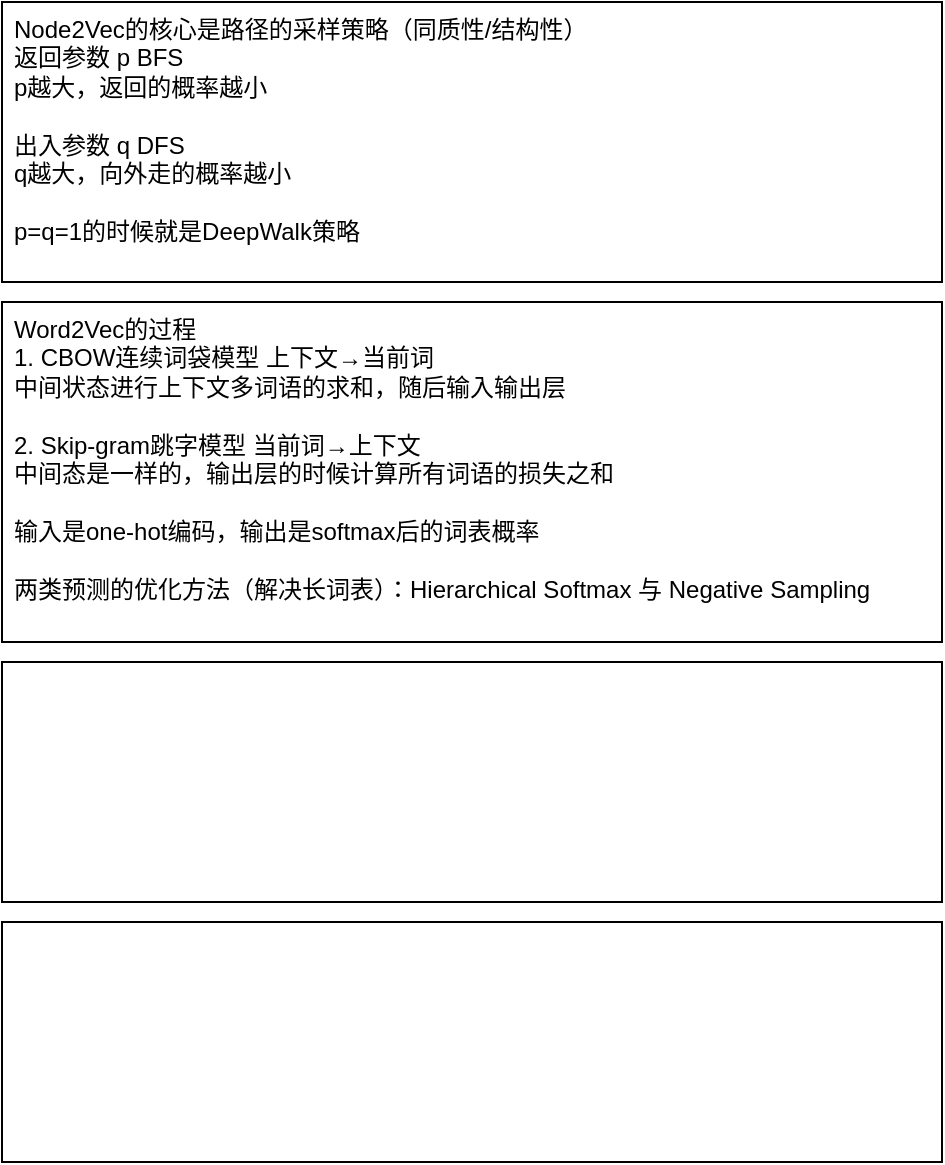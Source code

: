 <mxfile version="24.7.6">
  <diagram name="第 1 页" id="zDOgWTLFwLM5gEDVrxWN">
    <mxGraphModel dx="792" dy="433" grid="1" gridSize="10" guides="1" tooltips="1" connect="1" arrows="1" fold="1" page="0" pageScale="1" pageWidth="827" pageHeight="1169" math="0" shadow="0">
      <root>
        <mxCell id="0" />
        <mxCell id="1" parent="0" />
        <mxCell id="E42auruJM5JTtXHaCHzA-1" value="&lt;div&gt;Node2Vec的核心是路径的采样策略（同质性/结构性）&lt;/div&gt;返回参数 p BFS&lt;div&gt;p越大，返回的概率越小&lt;br&gt;&lt;div&gt;&lt;br&gt;&lt;/div&gt;&lt;div&gt;出入参数 q DFS&lt;/div&gt;&lt;/div&gt;&lt;div&gt;q越大，向外走的概率越小&lt;/div&gt;&lt;div&gt;&lt;br&gt;&lt;/div&gt;&lt;div&gt;p=q=1的时候就是DeepWalk策略&lt;/div&gt;" style="rounded=0;whiteSpace=wrap;html=1;align=left;verticalAlign=top;spacingLeft=4;" parent="1" vertex="1">
          <mxGeometry x="70" y="280" width="470" height="140" as="geometry" />
        </mxCell>
        <mxCell id="E42auruJM5JTtXHaCHzA-3" value="Word2Vec的过程&lt;div&gt;1. CBOW连续词袋模型 上下文→当前词&lt;/div&gt;&lt;div&gt;中间状态进行上下文多词语的求和，随后输入输出层&lt;/div&gt;&lt;div&gt;&lt;br&gt;&lt;/div&gt;&lt;div&gt;2. Skip-gram跳字模型 当前词→上下文&lt;/div&gt;&lt;div&gt;中间态是一样的，输出层的时候计算所有词语的损失之和&lt;/div&gt;&lt;div&gt;&lt;br&gt;&lt;/div&gt;&lt;div&gt;输入是one-hot编码，输出是softmax后的词表概率&lt;/div&gt;&lt;div&gt;&lt;br&gt;&lt;/div&gt;&lt;div&gt;两类预测的优化方法（解决长词表）：Hierarchical Softmax 与 Negative Sampling&lt;/div&gt;" style="rounded=0;whiteSpace=wrap;html=1;align=left;verticalAlign=top;spacingLeft=4;" parent="1" vertex="1">
          <mxGeometry x="70" y="430" width="470" height="170" as="geometry" />
        </mxCell>
        <mxCell id="E42auruJM5JTtXHaCHzA-4" value="" style="rounded=0;whiteSpace=wrap;html=1;align=left;verticalAlign=top;spacingLeft=4;" parent="1" vertex="1">
          <mxGeometry x="70" y="610" width="470" height="120" as="geometry" />
        </mxCell>
        <mxCell id="E42auruJM5JTtXHaCHzA-5" value="" style="rounded=0;whiteSpace=wrap;html=1;align=left;verticalAlign=top;spacingLeft=4;" parent="1" vertex="1">
          <mxGeometry x="70" y="740" width="470" height="120" as="geometry" />
        </mxCell>
      </root>
    </mxGraphModel>
  </diagram>
</mxfile>
